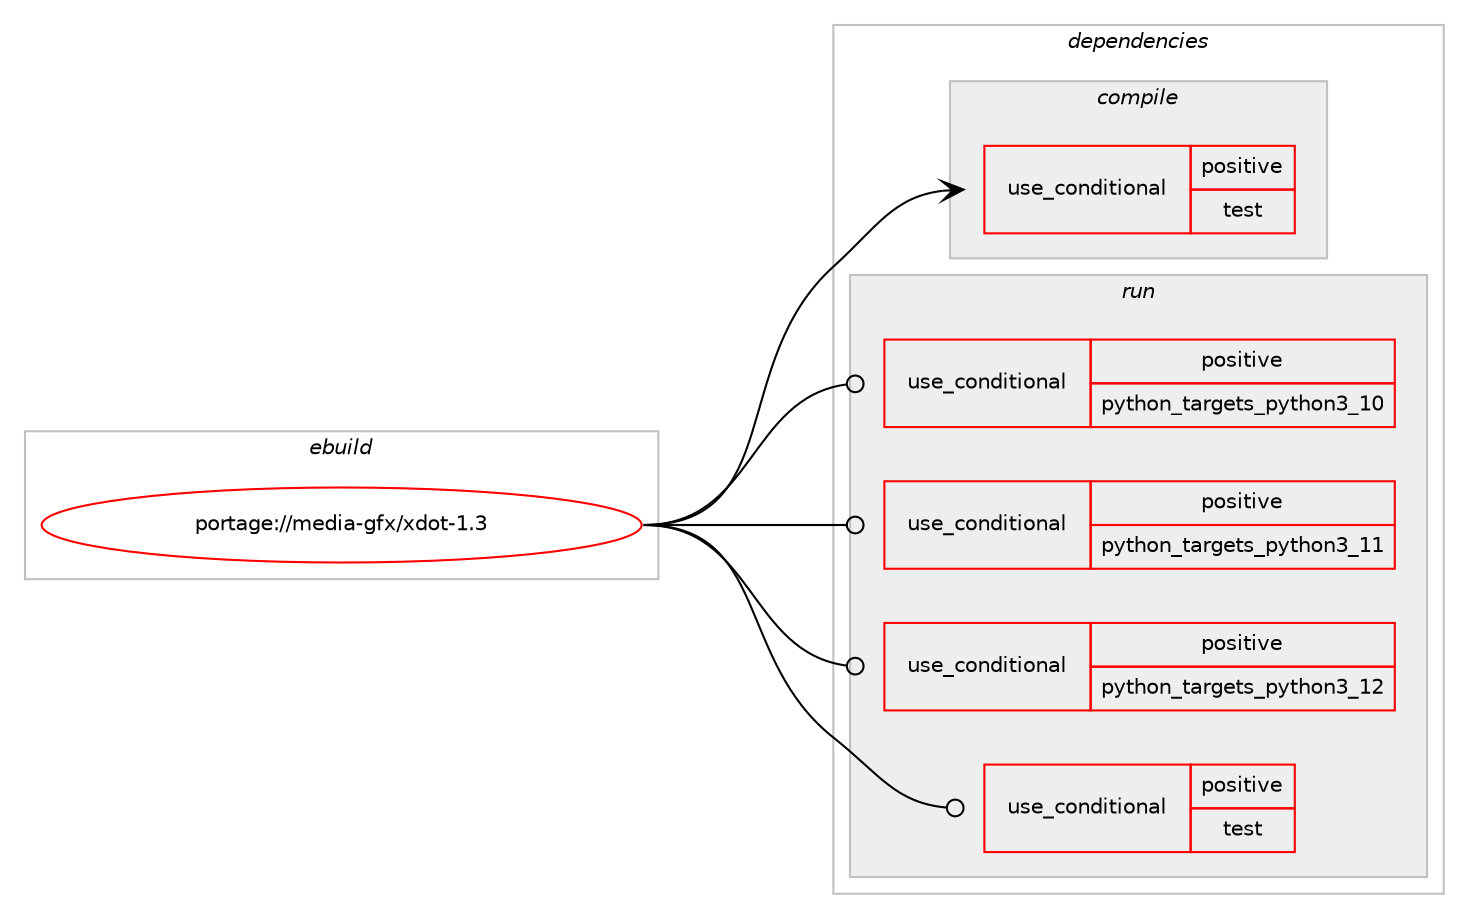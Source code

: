 digraph prolog {

# *************
# Graph options
# *************

newrank=true;
concentrate=true;
compound=true;
graph [rankdir=LR,fontname=Helvetica,fontsize=10,ranksep=1.5];#, ranksep=2.5, nodesep=0.2];
edge  [arrowhead=vee];
node  [fontname=Helvetica,fontsize=10];

# **********
# The ebuild
# **********

subgraph cluster_leftcol {
color=gray;
rank=same;
label=<<i>ebuild</i>>;
id [label="portage://media-gfx/xdot-1.3", color=red, width=4, href="../media-gfx/xdot-1.3.svg"];
}

# ****************
# The dependencies
# ****************

subgraph cluster_midcol {
color=gray;
label=<<i>dependencies</i>>;
subgraph cluster_compile {
fillcolor="#eeeeee";
style=filled;
label=<<i>compile</i>>;
subgraph cond72468 {
dependency153352 [label=<<TABLE BORDER="0" CELLBORDER="1" CELLSPACING="0" CELLPADDING="4"><TR><TD ROWSPAN="3" CELLPADDING="10">use_conditional</TD></TR><TR><TD>positive</TD></TR><TR><TD>test</TD></TR></TABLE>>, shape=none, color=red];
# *** BEGIN UNKNOWN DEPENDENCY TYPE (TODO) ***
# dependency153352 -> package_dependency(portage://media-gfx/xdot-1.3,install,no,x11-libs,gtk+,none,[,,],[slot(3)],[use(enable(X),none)])
# *** END UNKNOWN DEPENDENCY TYPE (TODO) ***

}
id:e -> dependency153352:w [weight=20,style="solid",arrowhead="vee"];
# *** BEGIN UNKNOWN DEPENDENCY TYPE (TODO) ***
# id -> package_dependency(portage://media-gfx/xdot-1.3,install,no,dev-python,numpy,none,[,,],[],[use(optenable(python_targets_python3_10),negative),use(optenable(python_targets_python3_11),negative),use(optenable(python_targets_python3_12),negative)])
# *** END UNKNOWN DEPENDENCY TYPE (TODO) ***

# *** BEGIN UNKNOWN DEPENDENCY TYPE (TODO) ***
# id -> package_dependency(portage://media-gfx/xdot-1.3,install,no,dev-python,pycairo,none,[,,],[],[use(optenable(python_targets_python3_10),negative),use(optenable(python_targets_python3_11),negative),use(optenable(python_targets_python3_12),negative)])
# *** END UNKNOWN DEPENDENCY TYPE (TODO) ***

# *** BEGIN UNKNOWN DEPENDENCY TYPE (TODO) ***
# id -> package_dependency(portage://media-gfx/xdot-1.3,install,no,dev-python,pygobject,none,[,,],[slot(3)],[use(optenable(python_targets_python3_10),negative),use(optenable(python_targets_python3_11),negative),use(optenable(python_targets_python3_12),negative)])
# *** END UNKNOWN DEPENDENCY TYPE (TODO) ***

# *** BEGIN UNKNOWN DEPENDENCY TYPE (TODO) ***
# id -> package_dependency(portage://media-gfx/xdot-1.3,install,no,media-gfx,graphviz,none,[,,],[],[])
# *** END UNKNOWN DEPENDENCY TYPE (TODO) ***

}
subgraph cluster_compileandrun {
fillcolor="#eeeeee";
style=filled;
label=<<i>compile and run</i>>;
}
subgraph cluster_run {
fillcolor="#eeeeee";
style=filled;
label=<<i>run</i>>;
subgraph cond72469 {
dependency153353 [label=<<TABLE BORDER="0" CELLBORDER="1" CELLSPACING="0" CELLPADDING="4"><TR><TD ROWSPAN="3" CELLPADDING="10">use_conditional</TD></TR><TR><TD>positive</TD></TR><TR><TD>python_targets_python3_10</TD></TR></TABLE>>, shape=none, color=red];
# *** BEGIN UNKNOWN DEPENDENCY TYPE (TODO) ***
# dependency153353 -> package_dependency(portage://media-gfx/xdot-1.3,run,no,dev-lang,python,none,[,,],[slot(3.10)],[])
# *** END UNKNOWN DEPENDENCY TYPE (TODO) ***

}
id:e -> dependency153353:w [weight=20,style="solid",arrowhead="odot"];
subgraph cond72470 {
dependency153354 [label=<<TABLE BORDER="0" CELLBORDER="1" CELLSPACING="0" CELLPADDING="4"><TR><TD ROWSPAN="3" CELLPADDING="10">use_conditional</TD></TR><TR><TD>positive</TD></TR><TR><TD>python_targets_python3_11</TD></TR></TABLE>>, shape=none, color=red];
# *** BEGIN UNKNOWN DEPENDENCY TYPE (TODO) ***
# dependency153354 -> package_dependency(portage://media-gfx/xdot-1.3,run,no,dev-lang,python,none,[,,],[slot(3.11)],[])
# *** END UNKNOWN DEPENDENCY TYPE (TODO) ***

}
id:e -> dependency153354:w [weight=20,style="solid",arrowhead="odot"];
subgraph cond72471 {
dependency153355 [label=<<TABLE BORDER="0" CELLBORDER="1" CELLSPACING="0" CELLPADDING="4"><TR><TD ROWSPAN="3" CELLPADDING="10">use_conditional</TD></TR><TR><TD>positive</TD></TR><TR><TD>python_targets_python3_12</TD></TR></TABLE>>, shape=none, color=red];
# *** BEGIN UNKNOWN DEPENDENCY TYPE (TODO) ***
# dependency153355 -> package_dependency(portage://media-gfx/xdot-1.3,run,no,dev-lang,python,none,[,,],[slot(3.12)],[])
# *** END UNKNOWN DEPENDENCY TYPE (TODO) ***

}
id:e -> dependency153355:w [weight=20,style="solid",arrowhead="odot"];
subgraph cond72472 {
dependency153356 [label=<<TABLE BORDER="0" CELLBORDER="1" CELLSPACING="0" CELLPADDING="4"><TR><TD ROWSPAN="3" CELLPADDING="10">use_conditional</TD></TR><TR><TD>positive</TD></TR><TR><TD>test</TD></TR></TABLE>>, shape=none, color=red];
# *** BEGIN UNKNOWN DEPENDENCY TYPE (TODO) ***
# dependency153356 -> package_dependency(portage://media-gfx/xdot-1.3,run,no,x11-libs,gtk+,none,[,,],[slot(3)],[use(enable(X),none)])
# *** END UNKNOWN DEPENDENCY TYPE (TODO) ***

}
id:e -> dependency153356:w [weight=20,style="solid",arrowhead="odot"];
# *** BEGIN UNKNOWN DEPENDENCY TYPE (TODO) ***
# id -> package_dependency(portage://media-gfx/xdot-1.3,run,no,dev-python,numpy,none,[,,],[],[use(optenable(python_targets_python3_10),negative),use(optenable(python_targets_python3_11),negative),use(optenable(python_targets_python3_12),negative)])
# *** END UNKNOWN DEPENDENCY TYPE (TODO) ***

# *** BEGIN UNKNOWN DEPENDENCY TYPE (TODO) ***
# id -> package_dependency(portage://media-gfx/xdot-1.3,run,no,dev-python,pycairo,none,[,,],[],[use(optenable(python_targets_python3_10),negative),use(optenable(python_targets_python3_11),negative),use(optenable(python_targets_python3_12),negative)])
# *** END UNKNOWN DEPENDENCY TYPE (TODO) ***

# *** BEGIN UNKNOWN DEPENDENCY TYPE (TODO) ***
# id -> package_dependency(portage://media-gfx/xdot-1.3,run,no,dev-python,pygobject,none,[,,],[slot(3)],[use(optenable(python_targets_python3_10),negative),use(optenable(python_targets_python3_11),negative),use(optenable(python_targets_python3_12),negative)])
# *** END UNKNOWN DEPENDENCY TYPE (TODO) ***

# *** BEGIN UNKNOWN DEPENDENCY TYPE (TODO) ***
# id -> package_dependency(portage://media-gfx/xdot-1.3,run,no,media-gfx,graphviz,none,[,,],[],[])
# *** END UNKNOWN DEPENDENCY TYPE (TODO) ***

}
}

# **************
# The candidates
# **************

subgraph cluster_choices {
rank=same;
color=gray;
label=<<i>candidates</i>>;

}

}
